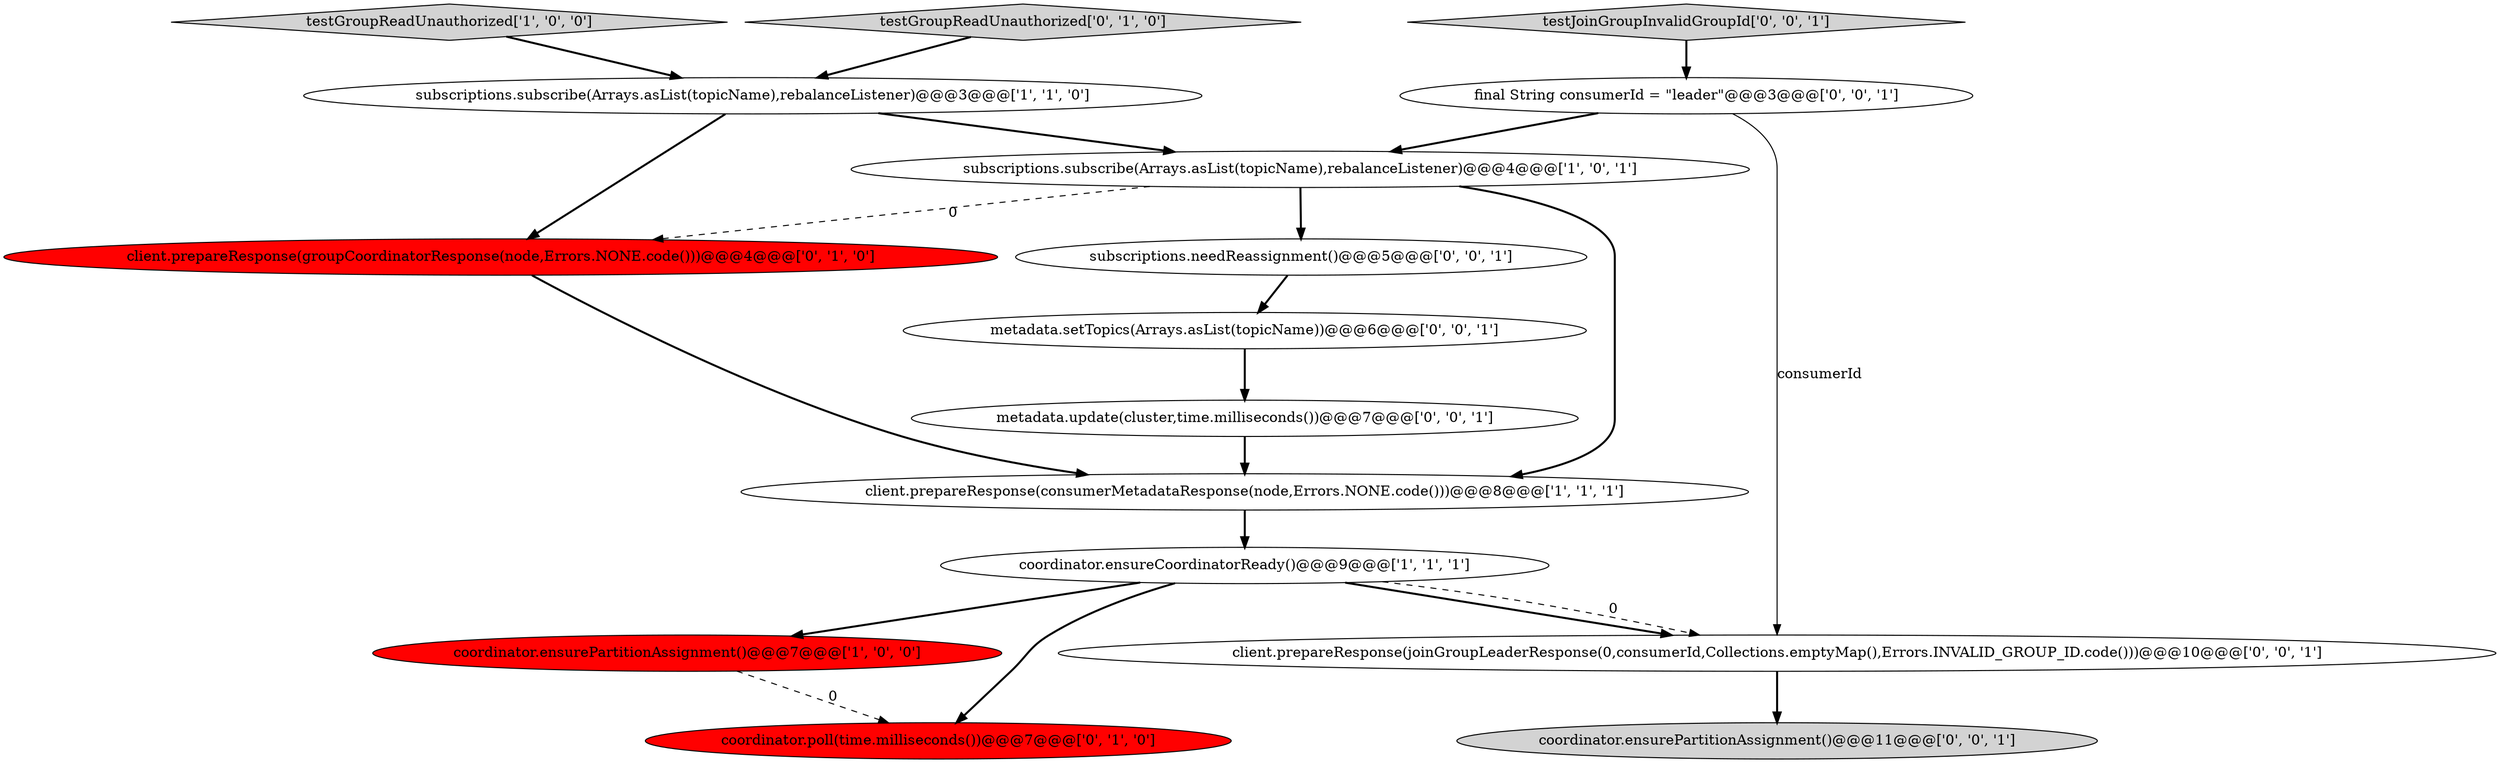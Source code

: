 digraph {
8 [style = filled, label = "coordinator.poll(time.milliseconds())@@@7@@@['0', '1', '0']", fillcolor = red, shape = ellipse image = "AAA1AAABBB2BBB"];
11 [style = filled, label = "subscriptions.needReassignment()@@@5@@@['0', '0', '1']", fillcolor = white, shape = ellipse image = "AAA0AAABBB3BBB"];
0 [style = filled, label = "subscriptions.subscribe(Arrays.asList(topicName),rebalanceListener)@@@4@@@['1', '0', '1']", fillcolor = white, shape = ellipse image = "AAA0AAABBB1BBB"];
15 [style = filled, label = "final String consumerId = \"leader\"@@@3@@@['0', '0', '1']", fillcolor = white, shape = ellipse image = "AAA0AAABBB3BBB"];
4 [style = filled, label = "coordinator.ensurePartitionAssignment()@@@7@@@['1', '0', '0']", fillcolor = red, shape = ellipse image = "AAA1AAABBB1BBB"];
14 [style = filled, label = "testJoinGroupInvalidGroupId['0', '0', '1']", fillcolor = lightgray, shape = diamond image = "AAA0AAABBB3BBB"];
6 [style = filled, label = "client.prepareResponse(groupCoordinatorResponse(node,Errors.NONE.code()))@@@4@@@['0', '1', '0']", fillcolor = red, shape = ellipse image = "AAA1AAABBB2BBB"];
7 [style = filled, label = "testGroupReadUnauthorized['0', '1', '0']", fillcolor = lightgray, shape = diamond image = "AAA0AAABBB2BBB"];
12 [style = filled, label = "metadata.setTopics(Arrays.asList(topicName))@@@6@@@['0', '0', '1']", fillcolor = white, shape = ellipse image = "AAA0AAABBB3BBB"];
13 [style = filled, label = "metadata.update(cluster,time.milliseconds())@@@7@@@['0', '0', '1']", fillcolor = white, shape = ellipse image = "AAA0AAABBB3BBB"];
1 [style = filled, label = "subscriptions.subscribe(Arrays.asList(topicName),rebalanceListener)@@@3@@@['1', '1', '0']", fillcolor = white, shape = ellipse image = "AAA0AAABBB1BBB"];
3 [style = filled, label = "testGroupReadUnauthorized['1', '0', '0']", fillcolor = lightgray, shape = diamond image = "AAA0AAABBB1BBB"];
9 [style = filled, label = "client.prepareResponse(joinGroupLeaderResponse(0,consumerId,Collections.emptyMap(),Errors.INVALID_GROUP_ID.code()))@@@10@@@['0', '0', '1']", fillcolor = white, shape = ellipse image = "AAA0AAABBB3BBB"];
5 [style = filled, label = "coordinator.ensureCoordinatorReady()@@@9@@@['1', '1', '1']", fillcolor = white, shape = ellipse image = "AAA0AAABBB1BBB"];
2 [style = filled, label = "client.prepareResponse(consumerMetadataResponse(node,Errors.NONE.code()))@@@8@@@['1', '1', '1']", fillcolor = white, shape = ellipse image = "AAA0AAABBB1BBB"];
10 [style = filled, label = "coordinator.ensurePartitionAssignment()@@@11@@@['0', '0', '1']", fillcolor = lightgray, shape = ellipse image = "AAA0AAABBB3BBB"];
5->8 [style = bold, label=""];
7->1 [style = bold, label=""];
3->1 [style = bold, label=""];
5->9 [style = bold, label=""];
0->2 [style = bold, label=""];
0->6 [style = dashed, label="0"];
0->11 [style = bold, label=""];
5->9 [style = dashed, label="0"];
11->12 [style = bold, label=""];
1->0 [style = bold, label=""];
9->10 [style = bold, label=""];
6->2 [style = bold, label=""];
12->13 [style = bold, label=""];
1->6 [style = bold, label=""];
15->0 [style = bold, label=""];
5->4 [style = bold, label=""];
4->8 [style = dashed, label="0"];
14->15 [style = bold, label=""];
15->9 [style = solid, label="consumerId"];
2->5 [style = bold, label=""];
13->2 [style = bold, label=""];
}
